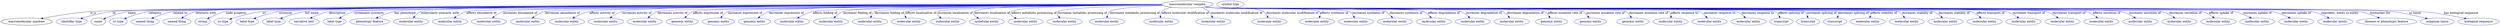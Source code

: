 digraph {
	graph [bb="0,0,9886.8,122"];
	node [label="\N"];
	"macromolecular complex"	 [height=0.5,
		label="macromolecular complex",
		pos="4719.7,104",
		width=2.7839];
	"macromolecular machine"	 [height=0.5,
		pos="99.725,18",
		width=2.7701];
	"macromolecular complex" -> "macromolecular machine"	 [label=is_a,
		lp="375,61",
		pos="e,159.44,32.507 4619.3,103.68 3987.6,101.61 581.65,89.46 363.17,68 296.8,61.48 222.2,46.598 169.38,34.756"];
	id	 [color=blue,
		height=0.5,
		label="identifier type",
		pos="276.72,18",
		width=1.652];
	"macromolecular complex" -> id	 [color=blue,
		label=id,
		lp="460.17,61",
		pos="e,314.78,31.939 4619.4,103.91 3995.4,103.25 666.41,98.345 453.83,68 409.02,61.603 359.56,46.972 324.33,35.18",
		style=solid];
	name	 [height=0.5,
		pos="383.72,18",
		width=0.81271];
	"macromolecular complex" -> name	 [color=blue,
		label=name,
		lp="532.88,61",
		pos="e,406.64,29.655 4619.4,103.58 3991,100.88 621.76,85.618 517.41,68 481.28,61.902 442.3,46.171 415.8,33.967",
		style=solid];
	category	 [color=blue,
		height=0.5,
		label="iri type",
		pos="466.72,18",
		width=0.9834];
	"macromolecular complex" -> category	 [color=blue,
		label=category,
		lp="624.82,61",
		pos="e,492.09,30.666 4619.3,103.58 3998.3,100.94 702.57,86.095 600.53,68 565.52,61.791 527.75,46.851 501.29,34.908",
		style=solid];
	"related to"	 [color=blue,
		height=0.5,
		label="named thing",
		pos="573.72,18",
		width=1.5019];
	"macromolecular complex" -> "related to"	 [color=blue,
		label="related to",
		lp="723.96,61",
		pos="e,602.71,33.371 4619.5,103.62 4007.3,101.23 796.37,87.761 697.25,68 667.41,62.05 635.62,49.014 611.76,37.744",
		style=solid];
	"interacts with"	 [color=blue,
		height=0.5,
		label="named thing",
		pos="699.72,18",
		width=1.5019];
	"macromolecular complex" -> "interacts with"	 [color=blue,
		label="interacts with",
		lp="824.63,61",
		pos="e,720.99,34.557 4619.2,103.79 4014.3,102.42 881.12,94.083 785.91,68 765.64,62.446 745.2,50.901 729.31,40.304",
		style=solid];
	"node property"	 [color=blue,
		height=0.5,
		label=string,
		pos="801.72,18",
		width=0.8403];
	"macromolecular complex" -> "node property"	 [color=blue,
		label="node property",
		lp="942.8,61",
		pos="e,822.14,31.447 4619.4,103.67 4025.7,101.61 996.61,90.064 903.58,68 877.6,61.838 850.58,48.186 830.9,36.702",
		style=solid];
	iri	 [color=blue,
		height=0.5,
		label="iri type",
		pos="885.72,18",
		width=0.9834];
	"macromolecular complex" -> iri	 [color=blue,
		label=iri,
		lp="1060.9,61",
		pos="e,912.97,29.821 4619.1,103.7 4048.3,101.89 1235.6,91.829 1054.3,68 997.61,60.554 983.98,53.974 929.72,36 927.33,35.205 924.87,34.343 \
922.41,33.441",
		style=solid];
	synonym	 [color=blue,
		height=0.5,
		label="label type",
		pos="983.72,18",
		width=1.2425];
	"macromolecular complex" -> synonym	 [color=blue,
		label=synonym,
		lp="1146.4,61",
		pos="e,1012.5,31.809 4619.1,103.96 4054.1,103.6 1296.9,100.19 1120.4,68 1086,61.723 1048.8,47.604 1021.9,35.966",
		style=solid];
	"full name"	 [color=blue,
		height=0.5,
		label="label type",
		pos="1090.7,18",
		width=1.2425];
	"macromolecular complex" -> "full name"	 [color=blue,
		label="full name",
		lp="1250.4,61",
		pos="e,1119.1,32.042 4619.2,103.95 4064.4,103.57 1394.5,100.05 1223.5,68 1190.2,61.758 1154.3,47.781 1128.3,36.187",
		style=solid];
	description	 [color=blue,
		height=0.5,
		label="narrative text",
		pos="1210.7,18",
		width=1.5834];
	"macromolecular complex" -> description	 [color=blue,
		label=description,
		lp="1352.8,61",
		pos="e,1237.8,34.083 4619.3,103.5 4065.4,100.69 1404.1,86.227 1321.5,68 1295.3,62.215 1267.8,49.837 1246.7,38.846",
		style=solid];
	"systematic synonym"	 [color=blue,
		height=0.5,
		label="label type",
		pos="1330.7,18",
		width=1.2425];
	"macromolecular complex" -> "systematic synonym"	 [color=blue,
		label="systematic synonym",
		lp="1478.7,61",
		pos="e,1352.3,34.059 4619.1,103.58 4074.5,101.22 1500,88.972 1420.8,68 1399.5,62.361 1377.8,50.571 1361.1,39.856",
		style=solid];
	"has phenotype"	 [color=blue,
		height=0.5,
		label="phenotypic feature",
		pos="1469.7,18",
		width=2.1155];
	"macromolecular complex" -> "has phenotype"	 [color=blue,
		label="has phenotype",
		lp="1620,61",
		pos="e,1497.9,34.815 4619.3,103.42 4090.9,100.29 1655.1,84.96 1579.2,68 1553.9,62.347 1527.5,50.438 1506.9,39.661",
		style=solid];
	"molecularly interacts with"	 [color=blue,
		height=0.5,
		label="molecular entity",
		pos="1631.7,18",
		width=1.8837];
	"macromolecular complex" -> "molecularly interacts with"	 [color=blue,
		label="molecularly interacts with",
		lp="1757.8,61",
		pos="e,1644.8,35.906 4619.1,103.81 4100.9,102.71 1754.1,96.156 1684.6,68 1671.8,62.837 1660.3,53.02 1651.4,43.442",
		style=solid];
	"affects abundance of"	 [color=blue,
		height=0.5,
		label="molecular entity",
		pos="1785.7,18",
		width=1.8837];
	"macromolecular complex" -> "affects abundance of"	 [color=blue,
		label="affects abundance of",
		lp="1922.5,61",
		pos="e,1805.8,35.262 4619.5,103.49 4121.1,100.84 1931.5,88.104 1864.1,68 1846.1,62.607 1828.2,51.731 1814.1,41.497",
		style=solid];
	"increases abundance of"	 [color=blue,
		height=0.5,
		label="molecular entity",
		pos="1939.7,18",
		width=1.8837];
	"macromolecular complex" -> "increases abundance of"	 [color=blue,
		label="increases abundance of",
		lp="2076.6,61",
		pos="e,1957.9,35.487 4619.4,103.48 4136.9,100.85 2074.1,88.445 2010.9,68 1994.4,62.663 1978.4,52.051 1965.7,41.973",
		style=solid];
	"decreases abundance of"	 [color=blue,
		height=0.5,
		label="molecular entity",
		pos="2093.7,18",
		width=1.8837];
	"macromolecular complex" -> "decreases abundance of"	 [color=blue,
		label="decreases abundance of",
		lp="2241.8,61",
		pos="e,2114.8,35.259 4619.5,103.3 4155.3,99.985 2235.3,85.242 2175.6,68 2156.7,62.552 2137.9,51.522 2123,41.204",
		style=solid];
	"affects activity of"	 [color=blue,
		height=0.5,
		label="molecular entity",
		pos="2247.7,18",
		width=1.8837];
	"macromolecular complex" -> "affects activity of"	 [color=blue,
		label="affects activity of",
		lp="2398.6,61",
		pos="e,2273.6,34.779 4619.5,103.71 4182.5,102.28 2460.7,94.969 2349,68 2325.6,62.345 2301.3,50.597 2282.4,39.909",
		style=solid];
	"increases activity of"	 [color=blue,
		height=0.5,
		label="molecular entity",
		pos="2401.7,18",
		width=1.8837];
	"macromolecular complex" -> "increases activity of"	 [color=blue,
		label="increases activity of",
		lp="2536.7,61",
		pos="e,2421.7,35.238 4619.3,103.92 4197.1,103.36 2583.3,99.216 2479.8,68 2461.8,62.574 2444,51.696 2429.9,41.468",
		style=solid];
	"decreases activity of"	 [color=blue,
		height=0.5,
		label="molecular entity",
		pos="2555.7,18",
		width=1.8837];
	"macromolecular complex" -> "decreases activity of"	 [color=blue,
		label="decreases activity of",
		lp="2678.9,61",
		pos="e,2572.6,35.694 4619.3,103.12 4207.7,99.429 2669.1,84.537 2621.4,68 2606.1,62.696 2591.6,52.34 2580,42.423",
		style=solid];
	"affects expression of"	 [color=blue,
		height=0.5,
		label="genomic entity",
		pos="2704.7,18",
		width=1.7475];
	"macromolecular complex" -> "affects expression of"	 [color=blue,
		label="affects expression of",
		lp="2820.5,61",
		pos="e,2719.2,35.9 4619.4,103.08 4225.8,99.367 2805.8,84.825 2762.1,68 2748.6,62.778 2736.1,52.817 2726.2,43.15",
		style=solid];
	"increases expression of"	 [color=blue,
		height=0.5,
		label="genomic entity",
		pos="2848.7,18",
		width=1.7475];
	"macromolecular complex" -> "increases expression of"	 [color=blue,
		label="increases expression of",
		lp="2968.6,61",
		pos="e,2862.2,35.873 4619.3,102.97 4244.1,99.006 2942.9,84.124 2902.9,68 2890,62.797 2878.2,52.974 2869,43.403",
		style=solid];
	"decreases expression of"	 [color=blue,
		height=0.5,
		label="genomic entity",
		pos="2992.7,18",
		width=1.7475];
	"macromolecular complex" -> "decreases expression of"	 [color=blue,
		label="decreases expression of",
		lp="3129.8,61",
		pos="e,3010.8,35.434 4619.5,103.44 4272.2,101.27 3137.5,92.364 3063.6,68 3047.1,62.592 3031.2,51.973 3018.6,41.908",
		style=solid];
	"affects folding of"	 [color=blue,
		height=0.5,
		label="molecular entity",
		pos="3141.7,18",
		width=1.8837];
	"macromolecular complex" -> "affects folding of"	 [color=blue,
		label="affects folding of",
		lp="3281.8,61",
		pos="e,3165.3,34.952 4619.6,102.87 4296.9,99.049 3300.4,85.867 3233.6,68 3212.6,62.379 3191.1,51.068 3174.2,40.623",
		style=solid];
	"increases folding of"	 [color=blue,
		height=0.5,
		label="molecular entity",
		pos="3295.7,18",
		width=1.8837];
	"macromolecular complex" -> "increases folding of"	 [color=blue,
		label="increases folding of",
		lp="3413.9,61",
		pos="e,3311.6,35.629 4619.5,103.09 4314.8,100.11 3417.3,89.53 3358.3,68 3343.7,62.662 3329.9,52.444 3319,42.629",
		style=solid];
	"decreases folding of"	 [color=blue,
		height=0.5,
		label="molecular entity",
		pos="3449.7,18",
		width=1.8837];
	"macromolecular complex" -> "decreases folding of"	 [color=blue,
		label="decreases folding of",
		lp="3547.1,61",
		pos="e,3459,36.214 4619.5,103.34 4335.1,101.18 3540.2,92.935 3490,68 3479.7,62.89 3471.2,53.79 3464.7,44.742",
		style=solid];
	"affects localization of"	 [color=blue,
		height=0.5,
		label="molecular entity",
		pos="3603.7,18",
		width=1.8837];
	"macromolecular complex" -> "affects localization of"	 [color=blue,
		label="affects localization of",
		lp="3675.2,61",
		pos="e,3602.6,36.056 4619.8,102.36 4351.4,97.748 3633.9,83.953 3614.7,68 3608.3,62.647 3605.1,54.461 3603.6,46.253",
		style=solid];
	"increases localization of"	 [color=blue,
		height=0.5,
		label="molecular entity",
		pos="3757.7,18",
		width=1.8837];
	"macromolecular complex" -> "increases localization of"	 [color=blue,
		label="increases localization of",
		lp="3811.4,61",
		pos="e,3745.1,35.79 4619.8,102.13 4374,97.286 3758.5,83.627 3743.5,68 3737.4,61.766 3737.9,53.186 3740.9,44.892",
		style=solid];
	"decreases localization of"	 [color=blue,
		height=0.5,
		label="molecular entity",
		pos="3911.7,18",
		width=1.8837];
	"macromolecular complex" -> "decreases localization of"	 [color=blue,
		label="decreases localization of",
		lp="3955.5,61",
		pos="e,3892.9,35.76 4619.5,103.33 4403.4,101.38 3911.1,94.088 3886.1,68 3879.6,61.133 3881.7,52.245 3886.9,43.87",
		style=solid];
	"affects metabolic processing of"	 [color=blue,
		height=0.5,
		label="molecular entity",
		pos="4065.7,18",
		width=1.8837];
	"macromolecular complex" -> "affects metabolic processing of"	 [color=blue,
		label="affects metabolic processing of",
		lp="4118.9,61",
		pos="e,4042.4,34.967 4619.9,102.36 4433.9,98.806 4051.3,88.98 4031.4,68 4024.1,60.264 4027.9,50.819 4035.3,42.23",
		style=solid];
	"increases metabolic processing of"	 [color=blue,
		height=0.5,
		label="molecular entity",
		pos="4219.7,18",
		width=1.8837];
	"macromolecular complex" -> "increases metabolic processing of"	 [color=blue,
		label="increases metabolic processing of",
		lp="4310,61",
		pos="e,4212,35.902 4621.3,100.39 4478.4,94.665 4228.8,82.631 4215.2,68 4209.7,62.08 4208.8,53.88 4209.8,45.832",
		style=solid];
	"decreases metabolic processing of"	 [color=blue,
		height=0.5,
		label="molecular entity",
		pos="4401.7,18",
		width=1.8837];
	"macromolecular complex" -> "decreases metabolic processing of"	 [color=blue,
		label="decreases metabolic processing of",
		lp="4513.2,61",
		pos="e,4402.5,36.416 4625.2,97.944 4542.4,91.799 4432.7,81.308 4416.9,68 4410.4,62.593 4406.6,54.534 4404.5,46.457",
		style=solid];
	"affects molecular modification of"	 [color=blue,
		height=0.5,
		label="molecular entity",
		pos="4615.7,18",
		width=1.8837];
	"macromolecular complex" -> "affects molecular modification of"	 [color=blue,
		label="affects molecular modification of",
		lp="4710.7,61",
		pos="e,4611.3,36.253 4660,89.427 4640.6,83.407 4622.5,75.971 4616.8,68 4612.3,61.815 4610.7,53.974 4610.7,46.347",
		style=solid];
	"increases molecular modification of"	 [color=blue,
		height=0.5,
		label="molecular entity",
		pos="4824.7,18",
		width=1.8837];
	"macromolecular complex" -> "increases molecular modification of"	 [color=blue,
		label="increases molecular modification of",
		lp="4912.8,61",
		pos="e,4820.3,36.095 4771.7,88.521 4782.9,83.357 4794,76.64 4802.7,68 4808.9,61.819 4813.5,53.583 4816.9,45.583",
		style=solid];
	"decreases molecular modification of"	 [color=blue,
		height=0.5,
		label="molecular entity",
		pos="5047.7,18",
		width=1.8837];
	"macromolecular complex" -> "decreases molecular modification of"	 [color=blue,
		label="decreases molecular modification of",
		lp="5132,61",
		pos="e,5041.2,36.325 4791.7,91.396 4804.1,89.444 4816.7,87.561 4828.7,86 4870.3,80.578 4981.1,90.138 5016.7,68 5025.3,62.698 5031.8,54.085 \
5036.7,45.488",
		style=solid];
	"affects synthesis of"	 [color=blue,
		height=0.5,
		label="molecular entity",
		pos="5236.7,18",
		width=1.8837];
	"macromolecular complex" -> "affects synthesis of"	 [color=blue,
		label="affects synthesis of",
		lp="5298.3,61",
		pos="e,5242.8,36 4789.9,91.14 4802.8,89.144 4816.1,87.312 4828.7,86 4851.3,83.643 5222,84.432 5237.7,68 5243.3,62.178 5244.7,54.005 5244.2,\
45.952",
		style=solid];
	"increases synthesis of"	 [color=blue,
		height=0.5,
		label="molecular entity",
		pos="5390.7,18",
		width=1.8837];
	"macromolecular complex" -> "increases synthesis of"	 [color=blue,
		label="increases synthesis of",
		lp="5433.4,61",
		pos="e,5383.2,36.129 4789.6,91.083 4802.6,89.079 4816,87.259 4828.7,86 4887,80.215 5304.2,95.94 5355.7,68 5365.2,62.846 5372.7,53.861 \
5378.3,44.917",
		style=solid];
	"decreases synthesis of"	 [color=blue,
		height=0.5,
		label="molecular entity",
		pos="5544.7,18",
		width=1.8837];
	"macromolecular complex" -> "decreases synthesis of"	 [color=blue,
		label="decreases synthesis of",
		lp="5579.5,61",
		pos="e,5533.5,35.788 4789.6,91.007 4802.6,89.011 4816,87.213 4828.7,86 4902.7,78.926 5429.9,98.43 5497.7,68 5509.3,62.796 5519.4,53.24 \
5527.3,43.866",
		style=solid];
	"affects degradation of"	 [color=blue,
		height=0.5,
		label="molecular entity",
		pos="5698.7,18",
		width=1.8837];
	"macromolecular complex" -> "affects degradation of"	 [color=blue,
		label="affects degradation of",
		lp="5728.6,61",
		pos="e,5685.6,35.855 4789.3,91.002 4802.4,88.992 4815.9,87.191 4828.7,86 4873.9,81.791 5603.7,85.225 5645.7,68 5658.5,62.774 5670,52.947 \
5679,43.38",
		style=solid];
	"increases degradation of"	 [color=blue,
		height=0.5,
		label="molecular entity",
		pos="5852.7,18",
		width=1.8837];
	"macromolecular complex" -> "increases degradation of"	 [color=blue,
		label="increases degradation of",
		lp="5885.7,61",
		pos="e,5837.7,35.907 4789.3,90.966 4802.4,88.96 4815.9,87.17 4828.7,86 4882.1,81.119 5743.6,86.931 5793.7,68 5807.5,62.787 5820.4,52.827 \
5830.5,43.159",
		style=solid];
	"decreases degradation of"	 [color=blue,
		height=0.5,
		label="molecular entity",
		pos="6006.7,18",
		width=1.8837];
	"macromolecular complex" -> "decreases degradation of"	 [color=blue,
		label="decreases degradation of",
		lp="6047.9,61",
		pos="e,5994.9,35.857 4789,90.983 4802.2,88.961 4815.8,87.161 4828.7,86 4891.2,80.374 5900.1,92.758 5957.7,68 5969.8,62.828 5980.4,53.145 \
5988.6,43.667",
		style=solid];
	"affects mutation rate of"	 [color=blue,
		height=0.5,
		label="genomic entity",
		pos="6159.7,18",
		width=1.7475];
	"macromolecular complex" -> "affects mutation rate of"	 [color=blue,
		label="affects mutation rate of",
		lp="6203.7,61",
		pos="e,6150.9,36.268 4789,90.962 4802.2,88.942 4815.8,87.148 4828.7,86 4864.5,82.817 6088.6,83.971 6120.7,68 6130.9,62.951 6139.2,53.864 \
6145.5,44.808",
		style=solid];
	"increases mutation rate of"	 [color=blue,
		height=0.5,
		label="genomic entity",
		pos="6312.7,18",
		width=1.7475];
	"macromolecular complex" -> "increases mutation rate of"	 [color=blue,
		label="increases mutation rate of",
		lp="6362.8,61",
		pos="e,6303.6,36.286 4789,90.946 4802.2,88.928 4815.8,87.139 4828.7,86 4868.7,82.472 6236.7,85.602 6272.7,68 6283,62.973 6291.5,53.889 \
6298,44.831",
		style=solid];
	"decreases mutation rate of"	 [color=blue,
		height=0.5,
		label="genomic entity",
		pos="6474.7,18",
		width=1.7475];
	"macromolecular complex" -> "decreases mutation rate of"	 [color=blue,
		label="decreases mutation rate of",
		lp="6529,61",
		pos="e,6466.9,36.24 4789,90.933 4802.2,88.916 4815.8,87.13 4828.7,86 4873.3,82.095 6399,88.612 6438.7,68 6448.4,62.972 6456.1,54.013 \
6461.8,45.054",
		style=solid];
	"affects response to"	 [color=blue,
		height=0.5,
		label="molecular entity",
		pos="6623.7,18",
		width=1.8837];
	"macromolecular complex" -> "affects response to"	 [color=blue,
		label="affects response to",
		lp="6669.7,61",
		pos="e,6622.6,36.335 4789,90.922 4802.2,88.906 4815.8,87.124 4828.7,86 4853.3,83.857 6586.7,82.481 6606.7,68 6613.8,62.878 6618,54.644 \
6620.4,46.324",
		style=solid];
	"increases response to"	 [color=blue,
		height=0.5,
		label="molecular entity",
		pos="6777.7,18",
		width=1.8837];
	"macromolecular complex" -> "increases response to"	 [color=blue,
		label="increases response to",
		lp="6806.8,61",
		pos="e,6765,35.912 4789,90.915 4802.2,88.9 4815.8,87.119 4828.7,86 4881.2,81.443 6676.9,87.92 6725.7,68 6738.2,62.896 6749.4,53.223 6758.2,\
43.735",
		style=solid];
	"decreases response to"	 [color=blue,
		height=0.5,
		label="molecular entity",
		pos="6931.7,18",
		width=1.8837];
	"macromolecular complex" -> "decreases response to"	 [color=blue,
		label="decreases response to",
		lp="6955,61",
		pos="e,6916.1,35.726 4789,90.908 4802.2,88.894 4815.8,87.115 4828.7,86 4885.2,81.117 6816.3,87.107 6869.7,68 6884.3,62.788 6898,52.585 \
6908.7,42.748",
		style=solid];
	"affects splicing of"	 [color=blue,
		height=0.5,
		label=transcript,
		pos="7061.7,18",
		width=1.2084];
	"macromolecular complex" -> "affects splicing of"	 [color=blue,
		label="affects splicing of",
		lp="7088.8,61",
		pos="e,7052.2,35.827 4789,90.902 4802.2,88.888 4815.8,87.111 4828.7,86 4889.4,80.776 6964.7,93.934 7019.7,68 7030.6,62.896 7039.6,53.488 \
7046.5,44.199",
		style=solid];
	"increases splicing of"	 [color=blue,
		height=0.5,
		label=transcript,
		pos="7166.7,18",
		width=1.2084];
	"macromolecular complex" -> "increases splicing of"	 [color=blue,
		label="increases splicing of",
		lp="7212.9,61",
		pos="e,7163.1,36.034 4788.7,90.942 4801.9,88.91 4815.7,87.117 4828.7,86 4860.7,83.248 7115.6,85.223 7142.7,68 7150.8,62.902 7156.2,54.29 \
7159.8,45.636",
		style=solid];
	"decreases splicing of"	 [color=blue,
		height=0.5,
		label=transcript,
		pos="7271.7,18",
		width=1.2084];
	"macromolecular complex" -> "decreases splicing of"	 [color=blue,
		label="decreases splicing of",
		lp="7339,61",
		pos="e,7278.4,36.1 4788.7,90.938 4801.9,88.906 4815.7,87.114 4828.7,86 4862.6,83.1 7249.8,92.101 7273.7,68 7279.4,62.278 7280.7,54.132 \
7280.1,46.073",
		style=solid];
	"affects stability of"	 [color=blue,
		height=0.5,
		label="molecular entity",
		pos="7400.7,18",
		width=1.8837];
	"macromolecular complex" -> "affects stability of"	 [color=blue,
		label="affects stability of",
		lp="7459.1,61",
		pos="e,7406.9,36.105 4788.7,90.934 4801.9,88.903 4815.7,87.112 4828.7,86 4864.3,82.954 7376.5,93.358 7401.7,68 7407.4,62.282 7408.8,54.138 \
7408.3,46.079",
		style=solid];
	"increases stability of"	 [color=blue,
		height=0.5,
		label="molecular entity",
		pos="7554.7,18",
		width=1.8837];
	"macromolecular complex" -> "increases stability of"	 [color=blue,
		label="increases stability of",
		lp="7589.3,61",
		pos="e,7545.2,36.324 4788.7,90.931 4801.9,88.9 4815.7,87.11 4828.7,86 4865.9,82.827 7480.1,84.064 7513.7,68 7524.2,63.016 7532.8,53.941 \
7539.5,44.877",
		style=solid];
	"decreases stability of"	 [color=blue,
		height=0.5,
		label="molecular entity",
		pos="7708.7,18",
		width=1.8837];
	"macromolecular complex" -> "decreases stability of"	 [color=blue,
		label="decreases stability of",
		lp="7733.4,61",
		pos="e,7694.3,35.718 4788.7,90.927 4801.9,88.897 4815.7,87.108 4828.7,86 4906.8,79.343 7577.3,95.536 7650.7,68 7664.5,62.827 7677.2,52.77 \
7687.2,43.024",
		style=solid];
	"affects transport of"	 [color=blue,
		height=0.5,
		label="molecular entity",
		pos="7862.7,18",
		width=1.8837];
	"macromolecular complex" -> "affects transport of"	 [color=blue,
		label="affects transport of",
		lp="7875.5,61",
		pos="e,7845.8,35.515 4788.7,90.924 4801.9,88.894 4815.7,87.105 4828.7,86 4910.8,79.014 7717.6,94.207 7795.7,68 7811.4,62.75 7826.3,52.294 \
7838.2,42.295",
		style=solid];
	"increases transport of"	 [color=blue,
		height=0.5,
		label="molecular entity",
		pos="8016.7,18",
		width=1.8837];
	"macromolecular complex" -> "increases transport of"	 [color=blue,
		label="increases transport of",
		lp="8024.6,61",
		pos="e,7995.1,35.074 4788.7,90.921 4801.9,88.891 4815.7,87.104 4828.7,86 4914.6,78.705 7848.6,90.888 7931.7,68 7951.3,62.604 7971,51.461 \
7986.5,41.062",
		style=solid];
	"decreases transport of"	 [color=blue,
		height=0.5,
		label="molecular entity",
		pos="8170.7,18",
		width=1.8837];
	"macromolecular complex" -> "decreases transport of"	 [color=blue,
		label="decreases transport of",
		lp="8181.8,61",
		pos="e,8149.6,35.318 4788.7,90.918 4801.9,88.889 4815.7,87.102 4828.7,86 4919,78.349 8001.6,92.725 8088.7,68 8107.6,62.634 8126.5,51.61 \
8141.4,41.276",
		style=solid];
	"affects secretion of"	 [color=blue,
		height=0.5,
		label="molecular entity",
		pos="8324.7,18",
		width=1.8837];
	"macromolecular complex" -> "affects secretion of"	 [color=blue,
		label="affects secretion of",
		lp="8329.9,61",
		pos="e,8304.8,35.309 4788.7,90.916 4801.9,88.886 4815.7,87.1 4828.7,86 4923.3,77.99 8155.7,94.936 8246.7,68 8264.7,62.672 8282.5,51.802 \
8296.6,41.554",
		style=solid];
	"increases secretion of"	 [color=blue,
		height=0.5,
		label="molecular entity",
		pos="8478.7,18",
		width=1.8837];
	"macromolecular complex" -> "increases secretion of"	 [color=blue,
		label="increases secretion of",
		lp="8482,61",
		pos="e,8455.1,35.094 4788.7,90.913 4801.9,88.884 4815.7,87.099 4828.7,86 4927.2,77.672 8291,92.59 8386.7,68 8408,62.531 8429.7,51.073 \
8446.7,40.504",
		style=solid];
	"decreases secretion of"	 [color=blue,
		height=0.5,
		label="molecular entity",
		pos="8632.7,18",
		width=1.8837];
	"macromolecular complex" -> "decreases secretion of"	 [color=blue,
		label="decreases secretion of",
		lp="8640.1,61",
		pos="e,8610.5,35.085 4788.7,90.911 4801.9,88.882 4815.7,87.098 4828.7,86 4931.6,77.311 8446,94.866 8545.7,68 8565.9,62.569 8586.2,51.27 \
8602.2,40.784",
		style=solid];
	"affects uptake of"	 [color=blue,
		height=0.5,
		label="molecular entity",
		pos="8786.7,18",
		width=1.8837];
	"macromolecular complex" -> "affects uptake of"	 [color=blue,
		label="affects uptake of",
		lp="8783.2,61",
		pos="e,8765.9,35.322 4788.7,90.909 4801.9,88.88 4815.7,87.096 4828.7,86 4936,76.948 8602.2,97.642 8705.7,68 8724.5,62.639 8743.1,51.615 \
8757.8,41.28",
		style=solid];
	"increases uptake of"	 [color=blue,
		height=0.5,
		label="molecular entity",
		pos="8940.7,18",
		width=1.8837];
	"macromolecular complex" -> "increases uptake of"	 [color=blue,
		label="increases uptake of",
		lp="8927.4,61",
		pos="e,8913.7,34.623 4788.7,90.907 4801.9,88.879 4815.7,87.095 4828.7,86 4939.6,76.657 8725.2,92.367 8833.7,68 8858.7,62.392 8884.8,50.358 \
8904.9,39.501",
		style=solid];
	"decreases uptake of"	 [color=blue,
		height=0.5,
		label="molecular entity",
		pos="9094.7,18",
		width=1.8837];
	"macromolecular complex" -> "decreases uptake of"	 [color=blue,
		label="decreases uptake of",
		lp="9080.5,61",
		pos="e,9066.9,34.628 4788.7,90.906 4801.9,88.877 4815.7,87.094 4828.7,86 4943.8,76.314 8871.9,92.684 8984.7,68 9010.3,62.399 9037.1,50.365 \
9057.9,39.507",
		style=solid];
	"regulates, entity to entity"	 [color=blue,
		height=0.5,
		label="molecular entity",
		pos="9248.7,18",
		width=1.8837];
	"macromolecular complex" -> "regulates, entity to entity"	 [color=blue,
		label="regulates, entity to entity",
		lp="9250.3,61",
		pos="e,9221.2,34.628 4788.7,90.904 4801.9,88.876 4815.7,87.093 4828.7,86 4948.1,75.963 9022.8,93.797 9139.7,68 9165.1,62.399 9191.7,50.365 \
9212.2,39.507",
		style=solid];
	"biomarker for"	 [color=blue,
		height=0.5,
		label="disease or phenotypic feature",
		pos="9447.7,18",
		width=3.1523];
	"macromolecular complex" -> "biomarker for"	 [color=blue,
		label="biomarker for",
		lp="9408.4,61",
		pos="e,9414.8,35.266 4788.7,90.902 4801.9,88.874 4815.7,87.092 4828.7,86 4953.1,75.545 9201.2,92.028 9323.7,68 9352.1,62.445 9382.1,50.487 \
9405.6,39.658",
		style=solid];
	"in taxon"	 [color=blue,
		height=0.5,
		label="organism taxon",
		pos="9643.7,18",
		width=1.7978];
	"macromolecular complex" -> "in taxon"	 [color=blue,
		label="in taxon",
		lp="9543.5,61",
		pos="e,9602.2,31.992 4788.7,90.901 4801.9,88.873 4815.7,87.091 4828.7,86 5084.6,64.513 9196.1,100.95 9450.7,68 9499.6,61.679 9553.7,46.939 \
9592.2,35.091",
		style=solid];
	"has biological sequence"	 [color=blue,
		height=0.5,
		label="biological sequence",
		pos="9806.7,18",
		width=2.2247];
	"macromolecular complex" -> "has biological sequence"	 [color=blue,
		label="has biological sequence",
		lp="9722.2,61",
		pos="e,9755.4,31.991 4788.7,90.9 4801.9,88.872 4815.7,87.091 4828.7,86 5091.2,63.972 9307.8,95.83 9569.7,68 9630.2,61.57 9698.1,46.434 \
9745.6,34.488",
		style=solid];
	"macromolecular machine_name"	 [color=blue,
		height=0.5,
		label="symbol type",
		pos="4891.7,104",
		width=1.4885];
}
